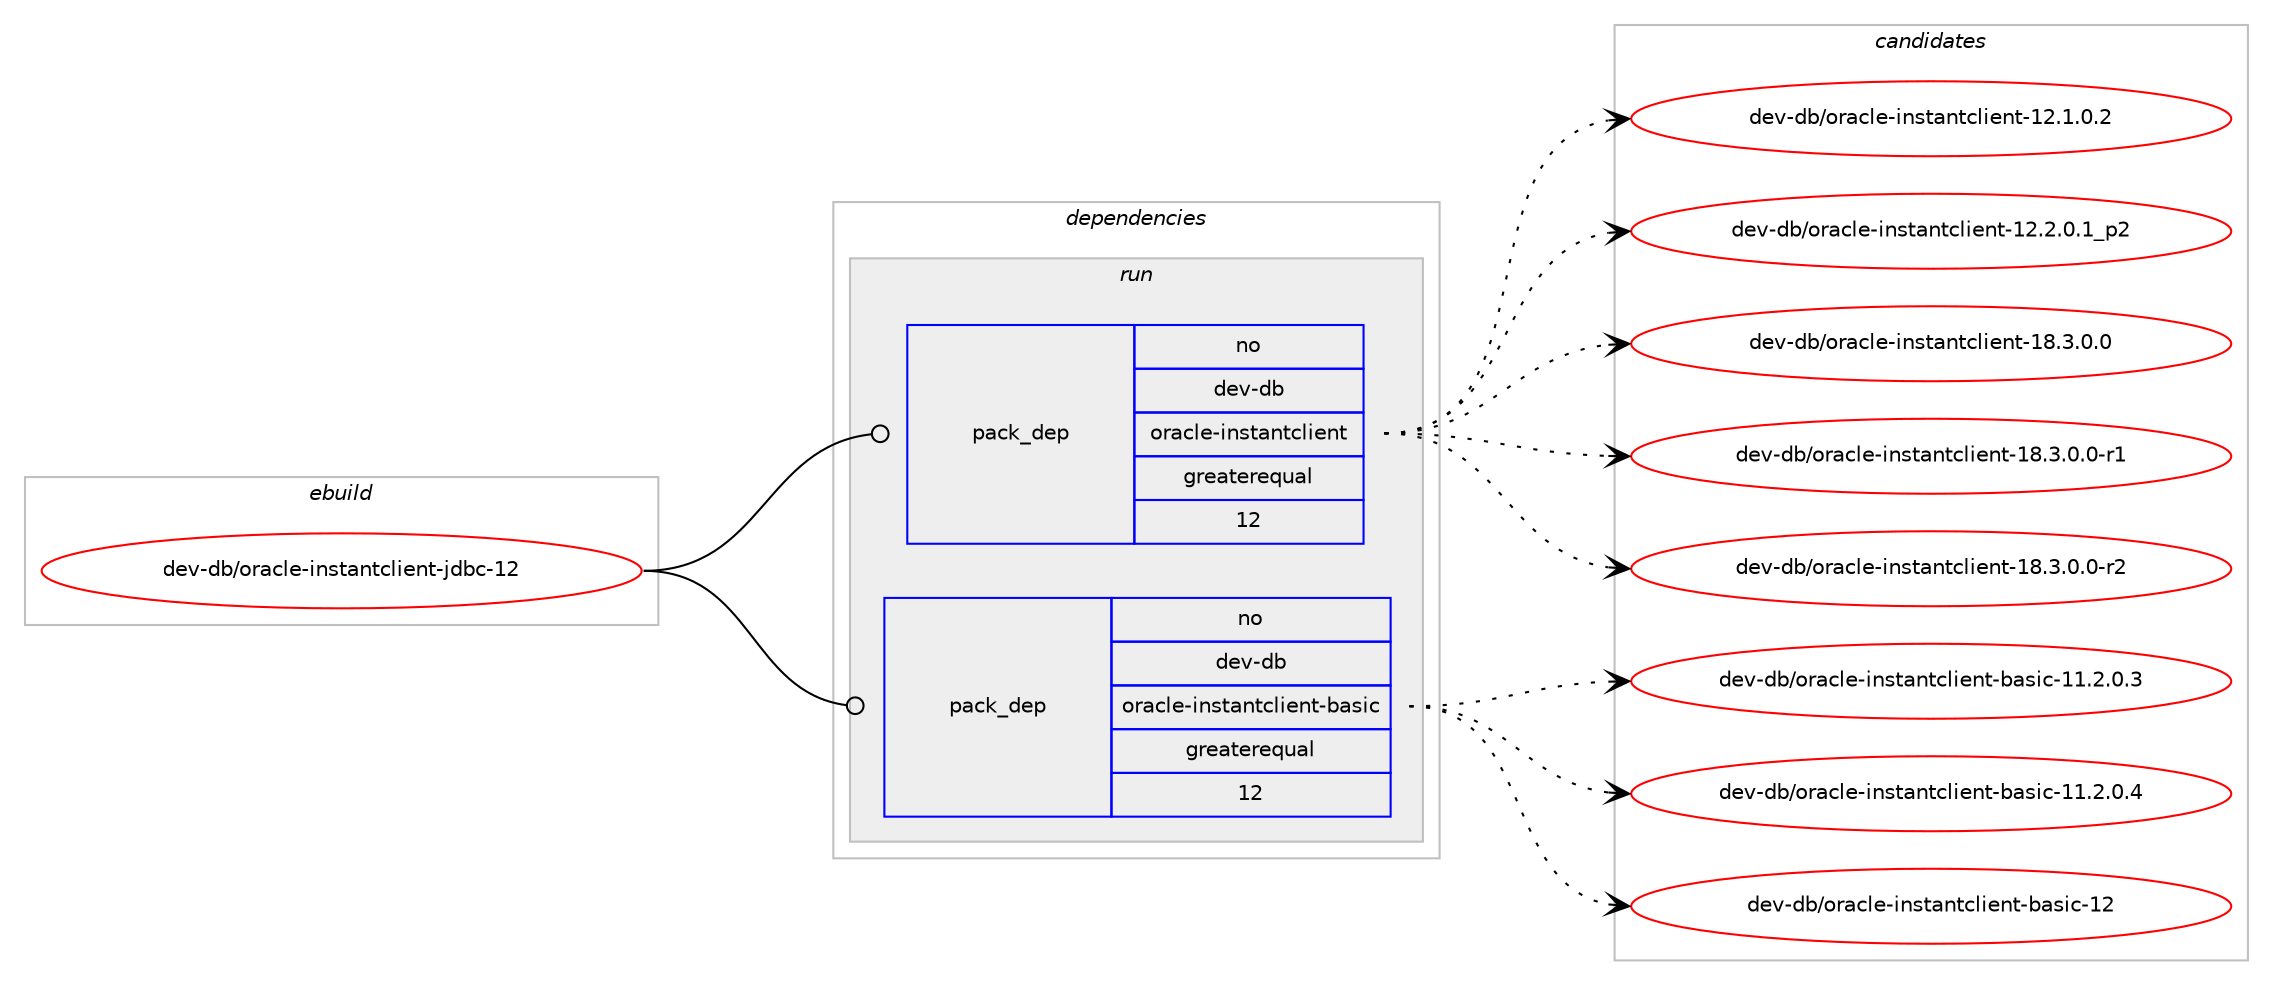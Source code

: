 digraph prolog {

# *************
# Graph options
# *************

newrank=true;
concentrate=true;
compound=true;
graph [rankdir=LR,fontname=Helvetica,fontsize=10,ranksep=1.5];#, ranksep=2.5, nodesep=0.2];
edge  [arrowhead=vee];
node  [fontname=Helvetica,fontsize=10];

# **********
# The ebuild
# **********

subgraph cluster_leftcol {
color=gray;
rank=same;
label=<<i>ebuild</i>>;
id [label="dev-db/oracle-instantclient-jdbc-12", color=red, width=4, href="../dev-db/oracle-instantclient-jdbc-12.svg"];
}

# ****************
# The dependencies
# ****************

subgraph cluster_midcol {
color=gray;
label=<<i>dependencies</i>>;
subgraph cluster_compile {
fillcolor="#eeeeee";
style=filled;
label=<<i>compile</i>>;
}
subgraph cluster_compileandrun {
fillcolor="#eeeeee";
style=filled;
label=<<i>compile and run</i>>;
}
subgraph cluster_run {
fillcolor="#eeeeee";
style=filled;
label=<<i>run</i>>;
subgraph pack942421 {
dependency1320826 [label=<<TABLE BORDER="0" CELLBORDER="1" CELLSPACING="0" CELLPADDING="4" WIDTH="220"><TR><TD ROWSPAN="6" CELLPADDING="30">pack_dep</TD></TR><TR><TD WIDTH="110">no</TD></TR><TR><TD>dev-db</TD></TR><TR><TD>oracle-instantclient</TD></TR><TR><TD>greaterequal</TD></TR><TR><TD>12</TD></TR></TABLE>>, shape=none, color=blue];
}
id:e -> dependency1320826:w [weight=20,style="solid",arrowhead="odot"];
subgraph pack942422 {
dependency1320827 [label=<<TABLE BORDER="0" CELLBORDER="1" CELLSPACING="0" CELLPADDING="4" WIDTH="220"><TR><TD ROWSPAN="6" CELLPADDING="30">pack_dep</TD></TR><TR><TD WIDTH="110">no</TD></TR><TR><TD>dev-db</TD></TR><TR><TD>oracle-instantclient-basic</TD></TR><TR><TD>greaterequal</TD></TR><TR><TD>12</TD></TR></TABLE>>, shape=none, color=blue];
}
id:e -> dependency1320827:w [weight=20,style="solid",arrowhead="odot"];
}
}

# **************
# The candidates
# **************

subgraph cluster_choices {
rank=same;
color=gray;
label=<<i>candidates</i>>;

subgraph choice942421 {
color=black;
nodesep=1;
choice1001011184510098471111149799108101451051101151169711011699108105101110116454950464946484650 [label="dev-db/oracle-instantclient-12.1.0.2", color=red, width=4,href="../dev-db/oracle-instantclient-12.1.0.2.svg"];
choice10010111845100984711111497991081014510511011511697110116991081051011101164549504650464846499511250 [label="dev-db/oracle-instantclient-12.2.0.1_p2", color=red, width=4,href="../dev-db/oracle-instantclient-12.2.0.1_p2.svg"];
choice1001011184510098471111149799108101451051101151169711011699108105101110116454956465146484648 [label="dev-db/oracle-instantclient-18.3.0.0", color=red, width=4,href="../dev-db/oracle-instantclient-18.3.0.0.svg"];
choice10010111845100984711111497991081014510511011511697110116991081051011101164549564651464846484511449 [label="dev-db/oracle-instantclient-18.3.0.0-r1", color=red, width=4,href="../dev-db/oracle-instantclient-18.3.0.0-r1.svg"];
choice10010111845100984711111497991081014510511011511697110116991081051011101164549564651464846484511450 [label="dev-db/oracle-instantclient-18.3.0.0-r2", color=red, width=4,href="../dev-db/oracle-instantclient-18.3.0.0-r2.svg"];
dependency1320826:e -> choice1001011184510098471111149799108101451051101151169711011699108105101110116454950464946484650:w [style=dotted,weight="100"];
dependency1320826:e -> choice10010111845100984711111497991081014510511011511697110116991081051011101164549504650464846499511250:w [style=dotted,weight="100"];
dependency1320826:e -> choice1001011184510098471111149799108101451051101151169711011699108105101110116454956465146484648:w [style=dotted,weight="100"];
dependency1320826:e -> choice10010111845100984711111497991081014510511011511697110116991081051011101164549564651464846484511449:w [style=dotted,weight="100"];
dependency1320826:e -> choice10010111845100984711111497991081014510511011511697110116991081051011101164549564651464846484511450:w [style=dotted,weight="100"];
}
subgraph choice942422 {
color=black;
nodesep=1;
choice100101118451009847111114979910810145105110115116971101169910810510111011645989711510599454949465046484651 [label="dev-db/oracle-instantclient-basic-11.2.0.3", color=red, width=4,href="../dev-db/oracle-instantclient-basic-11.2.0.3.svg"];
choice100101118451009847111114979910810145105110115116971101169910810510111011645989711510599454949465046484652 [label="dev-db/oracle-instantclient-basic-11.2.0.4", color=red, width=4,href="../dev-db/oracle-instantclient-basic-11.2.0.4.svg"];
choice100101118451009847111114979910810145105110115116971101169910810510111011645989711510599454950 [label="dev-db/oracle-instantclient-basic-12", color=red, width=4,href="../dev-db/oracle-instantclient-basic-12.svg"];
dependency1320827:e -> choice100101118451009847111114979910810145105110115116971101169910810510111011645989711510599454949465046484651:w [style=dotted,weight="100"];
dependency1320827:e -> choice100101118451009847111114979910810145105110115116971101169910810510111011645989711510599454949465046484652:w [style=dotted,weight="100"];
dependency1320827:e -> choice100101118451009847111114979910810145105110115116971101169910810510111011645989711510599454950:w [style=dotted,weight="100"];
}
}

}
